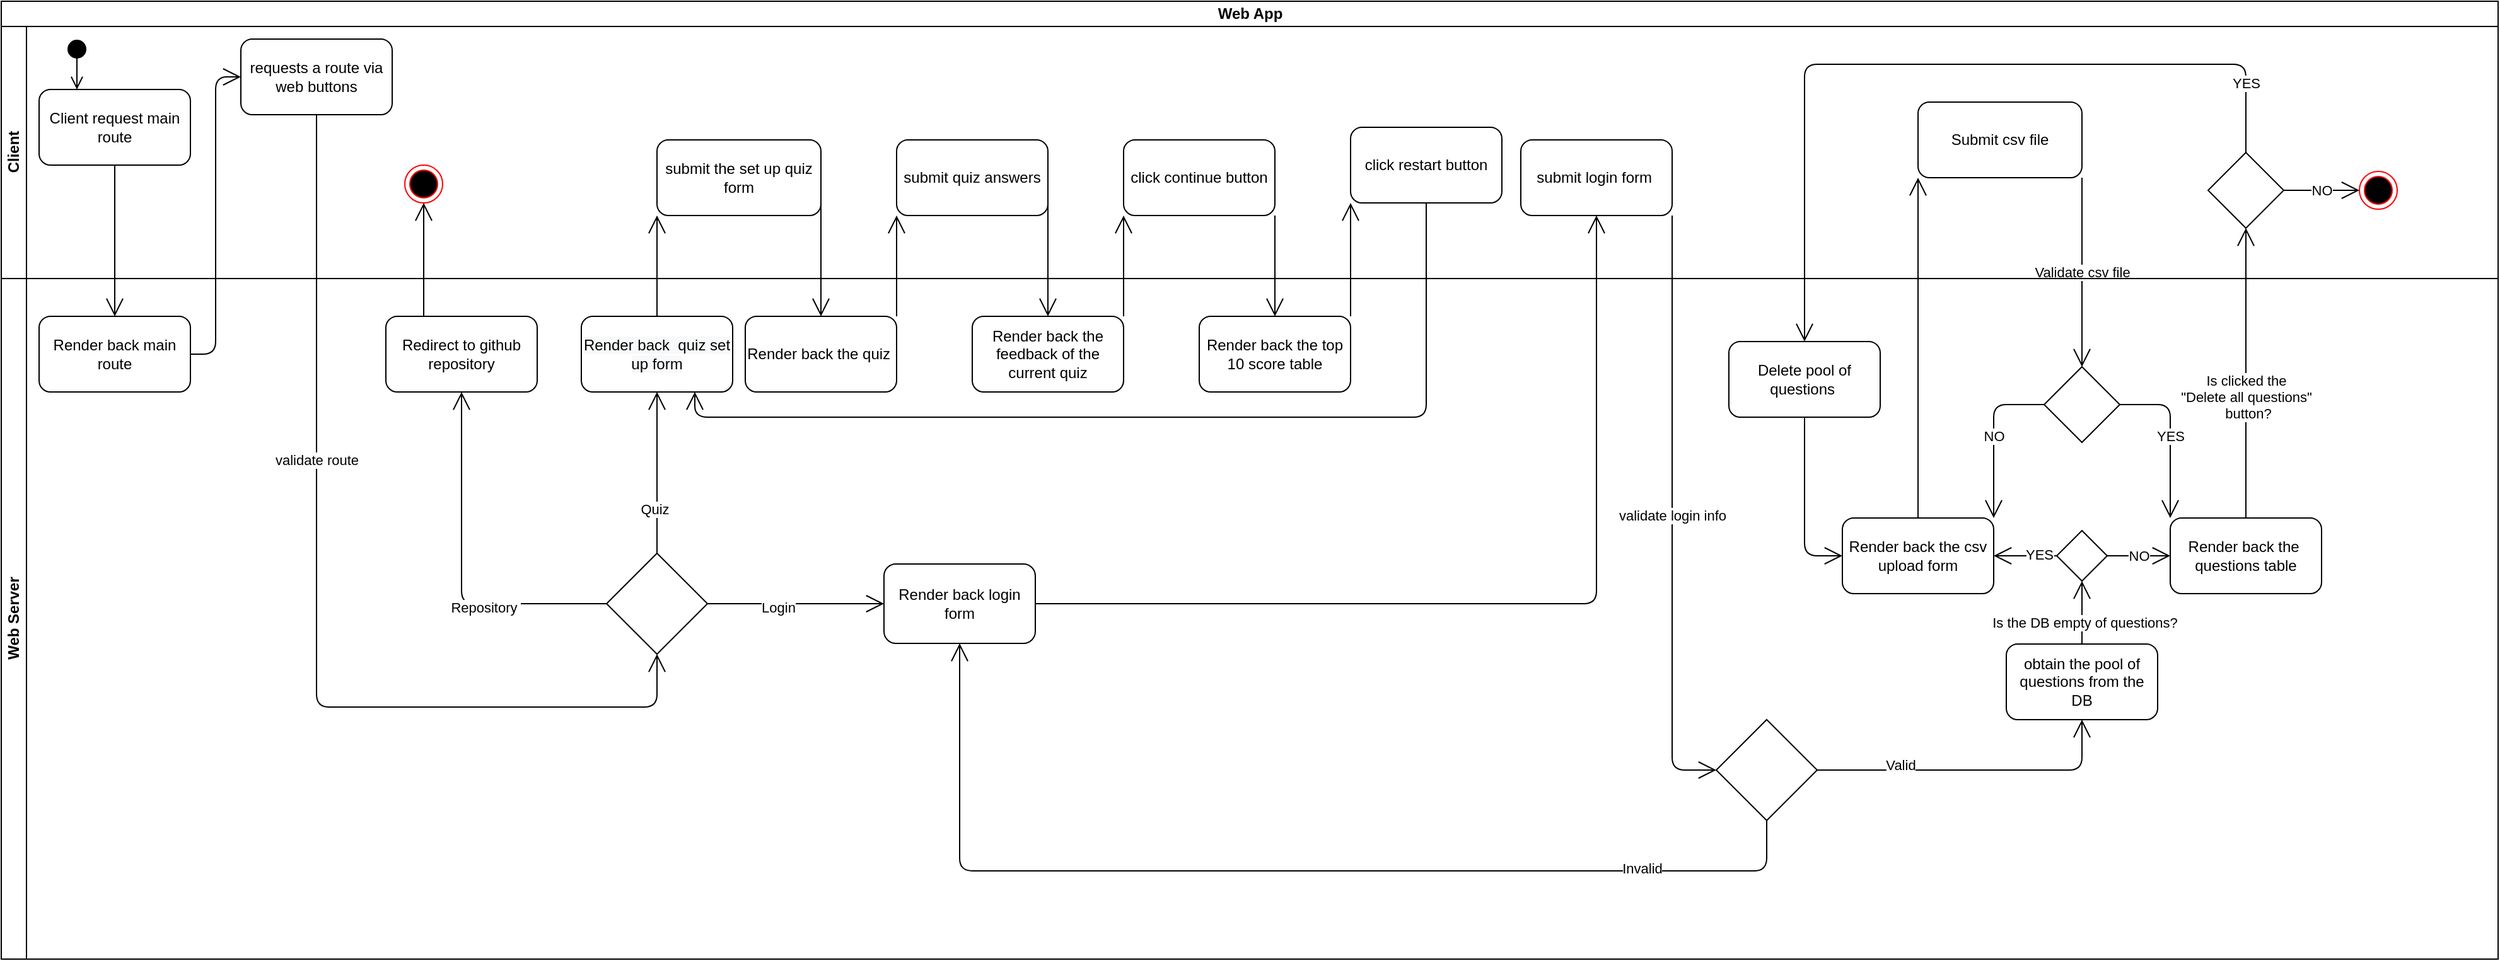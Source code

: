 <mxfile version="13.1.14" type="onedrive"><diagram name="Page-1" id="0783ab3e-0a74-02c8-0abd-f7b4e66b4bec"><mxGraphModel dx="1108" dy="1501" grid="1" gridSize="10" guides="1" tooltips="1" connect="1" arrows="1" fold="1" page="1" pageScale="1" pageWidth="850" pageHeight="1100" background="#ffffff" math="0" shadow="0"><root><mxCell id="0"/><mxCell id="1" parent="0"/><mxCell id="VA_WWsJjKDOaWjgS4fIE-39" value="Web App" style="swimlane;html=1;childLayout=stackLayout;resizeParent=1;resizeParentMax=0;horizontal=1;startSize=20;horizontalStack=0;" vertex="1" parent="1"><mxGeometry x="70" y="-220" width="1980" height="760" as="geometry"/></mxCell><mxCell id="VA_WWsJjKDOaWjgS4fIE-46" value="" style="endArrow=open;endFill=1;endSize=12;html=1;exitX=0.5;exitY=1;exitDx=0;exitDy=0;entryX=0.5;entryY=0;entryDx=0;entryDy=0;" edge="1" parent="VA_WWsJjKDOaWjgS4fIE-39" source="VA_WWsJjKDOaWjgS4fIE-45" target="VA_WWsJjKDOaWjgS4fIE-47"><mxGeometry width="160" relative="1" as="geometry"><mxPoint x="40" y="160" as="sourcePoint"/><mxPoint x="90" y="170" as="targetPoint"/></mxGeometry></mxCell><mxCell id="VA_WWsJjKDOaWjgS4fIE-49" value="" style="endArrow=open;endFill=1;endSize=12;html=1;exitX=1;exitY=0.5;exitDx=0;exitDy=0;entryX=0;entryY=0.5;entryDx=0;entryDy=0;edgeStyle=orthogonalEdgeStyle;" edge="1" parent="VA_WWsJjKDOaWjgS4fIE-39" source="VA_WWsJjKDOaWjgS4fIE-47" target="VA_WWsJjKDOaWjgS4fIE-53"><mxGeometry width="160" relative="1" as="geometry"><mxPoint x="390" y="310" as="sourcePoint"/><mxPoint x="220" y="80" as="targetPoint"/></mxGeometry></mxCell><mxCell id="VA_WWsJjKDOaWjgS4fIE-55" value="" style="endArrow=open;endFill=1;endSize=12;html=1;exitX=0.5;exitY=1;exitDx=0;exitDy=0;entryX=0;entryY=0.5;entryDx=0;entryDy=0;edgeStyle=orthogonalEdgeStyle;" edge="1" parent="VA_WWsJjKDOaWjgS4fIE-39" source="VA_WWsJjKDOaWjgS4fIE-53" target="VA_WWsJjKDOaWjgS4fIE-54"><mxGeometry width="160" relative="1" as="geometry"><mxPoint x="380" y="220" as="sourcePoint"/><mxPoint x="540" y="220" as="targetPoint"/><Array as="points"><mxPoint x="250" y="560"/><mxPoint x="520" y="560"/></Array></mxGeometry></mxCell><mxCell id="VA_WWsJjKDOaWjgS4fIE-56" value="validate route" style="edgeLabel;html=1;align=center;verticalAlign=middle;resizable=0;points=[];" vertex="1" connectable="0" parent="VA_WWsJjKDOaWjgS4fIE-55"><mxGeometry x="-0.3" relative="1" as="geometry"><mxPoint as="offset"/></mxGeometry></mxCell><mxCell id="VA_WWsJjKDOaWjgS4fIE-62" value="" style="endArrow=open;endFill=1;endSize=12;html=1;exitX=0.25;exitY=0;exitDx=0;exitDy=0;edgeStyle=orthogonalEdgeStyle;" edge="1" parent="VA_WWsJjKDOaWjgS4fIE-39" source="VA_WWsJjKDOaWjgS4fIE-58" target="VA_WWsJjKDOaWjgS4fIE-61"><mxGeometry width="160" relative="1" as="geometry"><mxPoint x="550" y="285" as="sourcePoint"/><mxPoint x="710" y="285" as="targetPoint"/></mxGeometry></mxCell><mxCell id="VA_WWsJjKDOaWjgS4fIE-70" value="" style="endArrow=open;endFill=1;endSize=12;html=1;exitX=0.5;exitY=0;exitDx=0;exitDy=0;entryX=0;entryY=1;entryDx=0;entryDy=0;" edge="1" parent="VA_WWsJjKDOaWjgS4fIE-39" source="VA_WWsJjKDOaWjgS4fIE-63" target="VA_WWsJjKDOaWjgS4fIE-71"><mxGeometry width="160" relative="1" as="geometry"><mxPoint x="550" y="295" as="sourcePoint"/><mxPoint x="680" y="185" as="targetPoint"/></mxGeometry></mxCell><mxCell id="VA_WWsJjKDOaWjgS4fIE-80" value="" style="endArrow=open;endFill=1;endSize=12;html=1;entryX=0.5;entryY=0;entryDx=0;entryDy=0;exitX=1;exitY=0.75;exitDx=0;exitDy=0;" edge="1" parent="VA_WWsJjKDOaWjgS4fIE-39" source="VA_WWsJjKDOaWjgS4fIE-71" target="VA_WWsJjKDOaWjgS4fIE-75"><mxGeometry width="160" relative="1" as="geometry"><mxPoint x="690" y="310" as="sourcePoint"/><mxPoint x="850" y="310" as="targetPoint"/></mxGeometry></mxCell><mxCell id="VA_WWsJjKDOaWjgS4fIE-81" value="" style="endArrow=open;endFill=1;endSize=12;html=1;exitX=1;exitY=0;exitDx=0;exitDy=0;entryX=0;entryY=1;entryDx=0;entryDy=0;" edge="1" parent="VA_WWsJjKDOaWjgS4fIE-39" source="VA_WWsJjKDOaWjgS4fIE-75" target="VA_WWsJjKDOaWjgS4fIE-79"><mxGeometry width="160" relative="1" as="geometry"><mxPoint x="690" y="330" as="sourcePoint"/><mxPoint x="850" y="330" as="targetPoint"/></mxGeometry></mxCell><mxCell id="VA_WWsJjKDOaWjgS4fIE-82" value="" style="endArrow=open;endFill=1;endSize=12;html=1;exitX=1;exitY=0.75;exitDx=0;exitDy=0;entryX=0.5;entryY=0;entryDx=0;entryDy=0;" edge="1" parent="VA_WWsJjKDOaWjgS4fIE-39" source="VA_WWsJjKDOaWjgS4fIE-79" target="VA_WWsJjKDOaWjgS4fIE-83"><mxGeometry width="160" relative="1" as="geometry"><mxPoint x="580" y="270" as="sourcePoint"/><mxPoint x="830" y="240" as="targetPoint"/></mxGeometry></mxCell><mxCell id="VA_WWsJjKDOaWjgS4fIE-85" value="" style="endArrow=open;endFill=1;endSize=12;html=1;entryX=0;entryY=1;entryDx=0;entryDy=0;exitX=1;exitY=0;exitDx=0;exitDy=0;" edge="1" parent="VA_WWsJjKDOaWjgS4fIE-39" source="VA_WWsJjKDOaWjgS4fIE-83" target="VA_WWsJjKDOaWjgS4fIE-84"><mxGeometry width="160" relative="1" as="geometry"><mxPoint x="800" y="260" as="sourcePoint"/><mxPoint x="960" y="260" as="targetPoint"/></mxGeometry></mxCell><mxCell id="VA_WWsJjKDOaWjgS4fIE-89" value="" style="endArrow=open;endFill=1;endSize=12;html=1;entryX=0.5;entryY=0;entryDx=0;entryDy=0;exitX=1;exitY=1;exitDx=0;exitDy=0;" edge="1" parent="VA_WWsJjKDOaWjgS4fIE-39" source="VA_WWsJjKDOaWjgS4fIE-84" target="VA_WWsJjKDOaWjgS4fIE-86"><mxGeometry width="160" relative="1" as="geometry"><mxPoint x="1010" y="190" as="sourcePoint"/><mxPoint x="970" y="330" as="targetPoint"/></mxGeometry></mxCell><mxCell id="VA_WWsJjKDOaWjgS4fIE-91" value="" style="endArrow=open;endFill=1;endSize=12;html=1;entryX=0;entryY=1;entryDx=0;entryDy=0;exitX=1;exitY=0;exitDx=0;exitDy=0;" edge="1" parent="VA_WWsJjKDOaWjgS4fIE-39" source="VA_WWsJjKDOaWjgS4fIE-86" target="VA_WWsJjKDOaWjgS4fIE-90"><mxGeometry width="160" relative="1" as="geometry"><mxPoint x="950" y="200" as="sourcePoint"/><mxPoint x="1110" y="200" as="targetPoint"/></mxGeometry></mxCell><mxCell id="VA_WWsJjKDOaWjgS4fIE-92" value="" style="endArrow=open;endFill=1;endSize=12;html=1;exitX=0.5;exitY=1;exitDx=0;exitDy=0;entryX=0.75;entryY=1;entryDx=0;entryDy=0;edgeStyle=orthogonalEdgeStyle;" edge="1" parent="VA_WWsJjKDOaWjgS4fIE-39" source="VA_WWsJjKDOaWjgS4fIE-90" target="VA_WWsJjKDOaWjgS4fIE-63"><mxGeometry width="160" relative="1" as="geometry"><mxPoint x="700" y="310" as="sourcePoint"/><mxPoint x="860" y="310" as="targetPoint"/><Array as="points"><mxPoint x="1130" y="330"/><mxPoint x="550" y="330"/></Array></mxGeometry></mxCell><mxCell id="VA_WWsJjKDOaWjgS4fIE-109" value="" style="endArrow=open;endFill=1;endSize=12;html=1;exitX=1;exitY=0.5;exitDx=0;exitDy=0;entryX=0.5;entryY=1;entryDx=0;entryDy=0;edgeStyle=orthogonalEdgeStyle;" edge="1" parent="VA_WWsJjKDOaWjgS4fIE-39" source="VA_WWsJjKDOaWjgS4fIE-64" target="VA_WWsJjKDOaWjgS4fIE-108"><mxGeometry width="160" relative="1" as="geometry"><mxPoint x="1000" y="350" as="sourcePoint"/><mxPoint x="1160" y="350" as="targetPoint"/></mxGeometry></mxCell><mxCell id="VA_WWsJjKDOaWjgS4fIE-123" value="validate login info" style="endArrow=open;endFill=1;endSize=12;html=1;exitX=1;exitY=1;exitDx=0;exitDy=0;entryX=0;entryY=0.5;entryDx=0;entryDy=0;edgeStyle=orthogonalEdgeStyle;" edge="1" parent="VA_WWsJjKDOaWjgS4fIE-39" source="VA_WWsJjKDOaWjgS4fIE-108" target="VA_WWsJjKDOaWjgS4fIE-121"><mxGeometry width="160" relative="1" as="geometry"><mxPoint x="1160" y="330" as="sourcePoint"/><mxPoint x="1320" y="330" as="targetPoint"/></mxGeometry></mxCell><mxCell id="VA_WWsJjKDOaWjgS4fIE-145" value="" style="endArrow=open;endFill=1;endSize=12;html=1;entryX=0;entryY=1;entryDx=0;entryDy=0;exitX=0.5;exitY=0;exitDx=0;exitDy=0;" edge="1" parent="VA_WWsJjKDOaWjgS4fIE-39" source="VA_WWsJjKDOaWjgS4fIE-135" target="VA_WWsJjKDOaWjgS4fIE-144"><mxGeometry width="160" relative="1" as="geometry"><mxPoint x="1220" y="260" as="sourcePoint"/><mxPoint x="1380" y="260" as="targetPoint"/></mxGeometry></mxCell><mxCell id="VA_WWsJjKDOaWjgS4fIE-149" value="Validate csv file" style="endArrow=open;endFill=1;endSize=12;html=1;entryX=0.5;entryY=0;entryDx=0;entryDy=0;exitX=1;exitY=1;exitDx=0;exitDy=0;" edge="1" parent="VA_WWsJjKDOaWjgS4fIE-39" source="VA_WWsJjKDOaWjgS4fIE-144" target="VA_WWsJjKDOaWjgS4fIE-148"><mxGeometry width="160" relative="1" as="geometry"><mxPoint x="1440" y="320" as="sourcePoint"/><mxPoint x="1600" y="320" as="targetPoint"/></mxGeometry></mxCell><mxCell id="VA_WWsJjKDOaWjgS4fIE-160" value="" style="endArrow=open;endFill=1;endSize=12;html=1;exitX=0.5;exitY=0;exitDx=0;exitDy=0;entryX=0.5;entryY=1;entryDx=0;entryDy=0;" edge="1" parent="VA_WWsJjKDOaWjgS4fIE-39" source="VA_WWsJjKDOaWjgS4fIE-136" target="VA_WWsJjKDOaWjgS4fIE-161"><mxGeometry width="160" relative="1" as="geometry"><mxPoint x="1490" y="270" as="sourcePoint"/><mxPoint x="1770" y="170" as="targetPoint"/></mxGeometry></mxCell><mxCell id="VA_WWsJjKDOaWjgS4fIE-162" value="Is clicked the&lt;br&gt;&quot;Delete all questions&quot;&lt;br&gt;&amp;nbsp;button?" style="edgeLabel;html=1;align=center;verticalAlign=middle;resizable=0;points=[];" vertex="1" connectable="0" parent="VA_WWsJjKDOaWjgS4fIE-160"><mxGeometry x="-0.165" relative="1" as="geometry"><mxPoint as="offset"/></mxGeometry></mxCell><mxCell id="VA_WWsJjKDOaWjgS4fIE-40" value="Client" style="swimlane;html=1;startSize=20;horizontal=0;" vertex="1" parent="VA_WWsJjKDOaWjgS4fIE-39"><mxGeometry y="20" width="1980" height="200" as="geometry"/></mxCell><mxCell id="VA_WWsJjKDOaWjgS4fIE-44" value="" style="html=1;verticalAlign=bottom;startArrow=circle;startFill=1;endArrow=open;startSize=6;endSize=8;entryX=0.25;entryY=0;entryDx=0;entryDy=0;" edge="1" parent="VA_WWsJjKDOaWjgS4fIE-40" target="VA_WWsJjKDOaWjgS4fIE-45"><mxGeometry width="80" relative="1" as="geometry"><mxPoint x="60" y="10" as="sourcePoint"/><mxPoint x="60" y="50" as="targetPoint"/></mxGeometry></mxCell><mxCell id="VA_WWsJjKDOaWjgS4fIE-53" value="requests a route via web buttons" style="rounded=1;whiteSpace=wrap;html=1;" vertex="1" parent="VA_WWsJjKDOaWjgS4fIE-40"><mxGeometry x="190" y="10" width="120" height="60" as="geometry"/></mxCell><mxCell id="VA_WWsJjKDOaWjgS4fIE-144" value="Submit csv file" style="rounded=1;whiteSpace=wrap;html=1;" vertex="1" parent="VA_WWsJjKDOaWjgS4fIE-40"><mxGeometry x="1520" y="60" width="130" height="60" as="geometry"/></mxCell><mxCell id="VA_WWsJjKDOaWjgS4fIE-108" value="submit login form&amp;nbsp;" style="rounded=1;whiteSpace=wrap;html=1;" vertex="1" parent="VA_WWsJjKDOaWjgS4fIE-40"><mxGeometry x="1205" y="90" width="120" height="60" as="geometry"/></mxCell><mxCell id="VA_WWsJjKDOaWjgS4fIE-172" value="" style="ellipse;html=1;shape=endState;fillColor=#000000;strokeColor=#ff0000;" vertex="1" parent="VA_WWsJjKDOaWjgS4fIE-40"><mxGeometry x="1870" y="115" width="30" height="30" as="geometry"/></mxCell><mxCell id="VA_WWsJjKDOaWjgS4fIE-161" value="" style="rhombus;whiteSpace=wrap;html=1;" vertex="1" parent="VA_WWsJjKDOaWjgS4fIE-40"><mxGeometry x="1750" y="100" width="60" height="60" as="geometry"/></mxCell><mxCell id="VA_WWsJjKDOaWjgS4fIE-45" value="Client request main&lt;br&gt;route" style="rounded=1;whiteSpace=wrap;html=1;" vertex="1" parent="VA_WWsJjKDOaWjgS4fIE-40"><mxGeometry x="30" y="50" width="120" height="60" as="geometry"/></mxCell><mxCell id="VA_WWsJjKDOaWjgS4fIE-71" value="submit the set up quiz form" style="rounded=1;whiteSpace=wrap;html=1;" vertex="1" parent="VA_WWsJjKDOaWjgS4fIE-40"><mxGeometry x="520" y="90" width="130" height="60" as="geometry"/></mxCell><mxCell id="VA_WWsJjKDOaWjgS4fIE-84" value="click continue button" style="rounded=1;whiteSpace=wrap;html=1;" vertex="1" parent="VA_WWsJjKDOaWjgS4fIE-40"><mxGeometry x="890" y="90" width="120" height="60" as="geometry"/></mxCell><mxCell id="VA_WWsJjKDOaWjgS4fIE-90" value="click restart button" style="rounded=1;whiteSpace=wrap;html=1;" vertex="1" parent="VA_WWsJjKDOaWjgS4fIE-40"><mxGeometry x="1070" y="80" width="120" height="60" as="geometry"/></mxCell><mxCell id="VA_WWsJjKDOaWjgS4fIE-61" value="" style="ellipse;html=1;shape=endState;fillColor=#000000;strokeColor=#ff0000;" vertex="1" parent="VA_WWsJjKDOaWjgS4fIE-40"><mxGeometry x="320" y="110" width="30" height="30" as="geometry"/></mxCell><mxCell id="VA_WWsJjKDOaWjgS4fIE-79" value="submit quiz answers" style="rounded=1;whiteSpace=wrap;html=1;" vertex="1" parent="VA_WWsJjKDOaWjgS4fIE-40"><mxGeometry x="710" y="90" width="120" height="60" as="geometry"/></mxCell><mxCell id="VA_WWsJjKDOaWjgS4fIE-173" value="NO" style="endArrow=open;endFill=1;endSize=12;html=1;entryX=0;entryY=0.5;entryDx=0;entryDy=0;exitX=1;exitY=0.5;exitDx=0;exitDy=0;" edge="1" parent="VA_WWsJjKDOaWjgS4fIE-40" source="VA_WWsJjKDOaWjgS4fIE-161" target="VA_WWsJjKDOaWjgS4fIE-172"><mxGeometry width="160" relative="1" as="geometry"><mxPoint x="1410" y="250" as="sourcePoint"/><mxPoint x="1570" y="250" as="targetPoint"/></mxGeometry></mxCell><mxCell id="VA_WWsJjKDOaWjgS4fIE-41" value="Web Server" style="swimlane;html=1;startSize=20;horizontal=0;" vertex="1" parent="VA_WWsJjKDOaWjgS4fIE-39"><mxGeometry y="220" width="1980" height="540" as="geometry"/></mxCell><mxCell id="VA_WWsJjKDOaWjgS4fIE-86" value="Render back the top 10 score table" style="rounded=1;whiteSpace=wrap;html=1;" vertex="1" parent="VA_WWsJjKDOaWjgS4fIE-41"><mxGeometry x="950" y="30" width="120" height="60" as="geometry"/></mxCell><mxCell id="VA_WWsJjKDOaWjgS4fIE-47" value="Render back main route" style="rounded=1;whiteSpace=wrap;html=1;" vertex="1" parent="VA_WWsJjKDOaWjgS4fIE-41"><mxGeometry x="30" y="30" width="120" height="60" as="geometry"/></mxCell><mxCell id="VA_WWsJjKDOaWjgS4fIE-58" value="Redirect to github repository" style="rounded=1;whiteSpace=wrap;html=1;" vertex="1" parent="VA_WWsJjKDOaWjgS4fIE-41"><mxGeometry x="305" y="30" width="120" height="60" as="geometry"/></mxCell><mxCell id="VA_WWsJjKDOaWjgS4fIE-59" value="" style="endArrow=open;endFill=1;endSize=12;html=1;entryX=0.5;entryY=1;entryDx=0;entryDy=0;exitX=0.5;exitY=0;exitDx=0;exitDy=0;edgeStyle=orthogonalEdgeStyle;" edge="1" parent="VA_WWsJjKDOaWjgS4fIE-41" source="VA_WWsJjKDOaWjgS4fIE-54" target="VA_WWsJjKDOaWjgS4fIE-58"><mxGeometry width="160" relative="1" as="geometry"><mxPoint x="557.5" y="155" as="sourcePoint"/><mxPoint x="372.5" y="150" as="targetPoint"/></mxGeometry></mxCell><mxCell id="VA_WWsJjKDOaWjgS4fIE-60" value="Repository&amp;nbsp;" style="edgeLabel;html=1;align=center;verticalAlign=middle;resizable=0;points=[];" vertex="1" connectable="0" parent="VA_WWsJjKDOaWjgS4fIE-59"><mxGeometry x="-0.32" y="3" relative="1" as="geometry"><mxPoint as="offset"/></mxGeometry></mxCell><mxCell id="VA_WWsJjKDOaWjgS4fIE-66" value="" style="endArrow=open;endFill=1;endSize=12;html=1;entryX=0.5;entryY=1;entryDx=0;entryDy=0;exitX=1;exitY=0.5;exitDx=0;exitDy=0;edgeStyle=orthogonalEdgeStyle;" edge="1" parent="VA_WWsJjKDOaWjgS4fIE-41" source="VA_WWsJjKDOaWjgS4fIE-54" target="VA_WWsJjKDOaWjgS4fIE-63"><mxGeometry width="160" relative="1" as="geometry"><mxPoint x="577.5" y="235" as="sourcePoint"/><mxPoint x="507.5" y="130" as="targetPoint"/></mxGeometry></mxCell><mxCell id="VA_WWsJjKDOaWjgS4fIE-68" value="Quiz" style="edgeLabel;html=1;align=center;verticalAlign=middle;resizable=0;points=[];" vertex="1" connectable="0" parent="VA_WWsJjKDOaWjgS4fIE-66"><mxGeometry x="-0.445" y="2" relative="1" as="geometry"><mxPoint as="offset"/></mxGeometry></mxCell><mxCell id="VA_WWsJjKDOaWjgS4fIE-65" value="" style="endArrow=open;endFill=1;endSize=12;html=1;entryX=0;entryY=0.5;entryDx=0;entryDy=0;exitX=0.5;exitY=1;exitDx=0;exitDy=0;edgeStyle=orthogonalEdgeStyle;" edge="1" parent="VA_WWsJjKDOaWjgS4fIE-41" source="VA_WWsJjKDOaWjgS4fIE-54" target="VA_WWsJjKDOaWjgS4fIE-64"><mxGeometry width="160" relative="1" as="geometry"><mxPoint x="577.5" y="235" as="sourcePoint"/><mxPoint x="587.5" y="335" as="targetPoint"/></mxGeometry></mxCell><mxCell id="VA_WWsJjKDOaWjgS4fIE-67" value="Login" style="edgeLabel;html=1;align=center;verticalAlign=middle;resizable=0;points=[];" vertex="1" connectable="0" parent="VA_WWsJjKDOaWjgS4fIE-65"><mxGeometry x="-0.198" y="-3" relative="1" as="geometry"><mxPoint as="offset"/></mxGeometry></mxCell><mxCell id="VA_WWsJjKDOaWjgS4fIE-63" value="&#10;&#10;&lt;span style=&quot;color: rgb(0, 0, 0); font-family: helvetica; font-size: 12px; font-style: normal; font-weight: 400; letter-spacing: normal; text-align: center; text-indent: 0px; text-transform: none; word-spacing: 0px; background-color: rgb(248, 249, 250); display: inline; float: none;&quot;&gt;Render back&amp;nbsp; quiz set up form&lt;/span&gt;&#10;&#10;" style="rounded=1;whiteSpace=wrap;html=1;" vertex="1" parent="VA_WWsJjKDOaWjgS4fIE-41"><mxGeometry x="460" y="30" width="120" height="60" as="geometry"/></mxCell><mxCell id="VA_WWsJjKDOaWjgS4fIE-75" value="Render back the quiz&amp;nbsp;" style="rounded=1;whiteSpace=wrap;html=1;" vertex="1" parent="VA_WWsJjKDOaWjgS4fIE-41"><mxGeometry x="590" y="30" width="120" height="60" as="geometry"/></mxCell><mxCell id="VA_WWsJjKDOaWjgS4fIE-83" value="Render back the feedback of the current quiz" style="rounded=1;whiteSpace=wrap;html=1;" vertex="1" parent="VA_WWsJjKDOaWjgS4fIE-41"><mxGeometry x="770" y="30" width="120" height="60" as="geometry"/></mxCell><mxCell id="VA_WWsJjKDOaWjgS4fIE-166" value="Delete pool of questions&amp;nbsp;" style="rounded=1;whiteSpace=wrap;html=1;" vertex="1" parent="VA_WWsJjKDOaWjgS4fIE-41"><mxGeometry x="1370" y="50" width="120" height="60" as="geometry"/></mxCell><mxCell id="VA_WWsJjKDOaWjgS4fIE-54" value="" style="rhombus;whiteSpace=wrap;html=1;rotation=-90;" vertex="1" parent="VA_WWsJjKDOaWjgS4fIE-41"><mxGeometry x="480" y="218" width="80" height="80" as="geometry"/></mxCell><mxCell id="VA_WWsJjKDOaWjgS4fIE-64" value="Render back login form" style="rounded=1;whiteSpace=wrap;html=1;" vertex="1" parent="VA_WWsJjKDOaWjgS4fIE-41"><mxGeometry x="700" y="226.5" width="120" height="63" as="geometry"/></mxCell><mxCell id="VA_WWsJjKDOaWjgS4fIE-126" value="" style="endArrow=open;endFill=1;endSize=12;html=1;entryX=0.5;entryY=1;entryDx=0;entryDy=0;exitX=0.5;exitY=1;exitDx=0;exitDy=0;edgeStyle=orthogonalEdgeStyle;" edge="1" parent="VA_WWsJjKDOaWjgS4fIE-41" source="VA_WWsJjKDOaWjgS4fIE-121" target="VA_WWsJjKDOaWjgS4fIE-64"><mxGeometry width="160" relative="1" as="geometry"><mxPoint x="1050" y="240" as="sourcePoint"/><mxPoint x="1210" y="240" as="targetPoint"/><Array as="points"><mxPoint x="1400" y="470"/><mxPoint x="760" y="470"/></Array></mxGeometry></mxCell><mxCell id="VA_WWsJjKDOaWjgS4fIE-146" value="Invalid" style="edgeLabel;html=1;align=center;verticalAlign=middle;resizable=0;points=[];" vertex="1" connectable="0" parent="VA_WWsJjKDOaWjgS4fIE-126"><mxGeometry x="-0.677" y="-2" relative="1" as="geometry"><mxPoint as="offset"/></mxGeometry></mxCell><mxCell id="VA_WWsJjKDOaWjgS4fIE-121" value="" style="rhombus;whiteSpace=wrap;html=1;" vertex="1" parent="VA_WWsJjKDOaWjgS4fIE-41"><mxGeometry x="1360" y="350" width="80" height="80" as="geometry"/></mxCell><mxCell id="VA_WWsJjKDOaWjgS4fIE-148" value="" style="rhombus;whiteSpace=wrap;html=1;" vertex="1" parent="VA_WWsJjKDOaWjgS4fIE-41"><mxGeometry x="1620" y="70" width="60" height="60" as="geometry"/></mxCell><mxCell id="VA_WWsJjKDOaWjgS4fIE-152" value="YES" style="endArrow=open;endFill=1;endSize=12;html=1;exitX=1;exitY=0.5;exitDx=0;exitDy=0;entryX=0;entryY=0;entryDx=0;entryDy=0;edgeStyle=orthogonalEdgeStyle;" edge="1" parent="VA_WWsJjKDOaWjgS4fIE-41" source="VA_WWsJjKDOaWjgS4fIE-148" target="VA_WWsJjKDOaWjgS4fIE-136"><mxGeometry width="160" relative="1" as="geometry"><mxPoint x="1740" y="105" as="sourcePoint"/><mxPoint x="1700" y="200" as="targetPoint"/></mxGeometry></mxCell><mxCell id="VA_WWsJjKDOaWjgS4fIE-135" value="Render back the csv upload form" style="rounded=1;whiteSpace=wrap;html=1;" vertex="1" parent="VA_WWsJjKDOaWjgS4fIE-41"><mxGeometry x="1460" y="190" width="120" height="60" as="geometry"/></mxCell><mxCell id="VA_WWsJjKDOaWjgS4fIE-132" value="" style="rhombus;whiteSpace=wrap;html=1;" vertex="1" parent="VA_WWsJjKDOaWjgS4fIE-41"><mxGeometry x="1630" y="200" width="40" height="40" as="geometry"/></mxCell><mxCell id="VA_WWsJjKDOaWjgS4fIE-136" value="Render back the&amp;nbsp; questions table" style="rounded=1;whiteSpace=wrap;html=1;" vertex="1" parent="VA_WWsJjKDOaWjgS4fIE-41"><mxGeometry x="1720" y="190" width="120" height="60" as="geometry"/></mxCell><mxCell id="VA_WWsJjKDOaWjgS4fIE-129" value="obtain the pool of questions from the DB" style="rounded=1;whiteSpace=wrap;html=1;" vertex="1" parent="VA_WWsJjKDOaWjgS4fIE-41"><mxGeometry x="1590" y="290" width="120" height="60" as="geometry"/></mxCell><mxCell id="VA_WWsJjKDOaWjgS4fIE-130" value="" style="endArrow=open;endFill=1;endSize=12;html=1;entryX=0.5;entryY=1;entryDx=0;entryDy=0;exitX=1;exitY=0.5;exitDx=0;exitDy=0;edgeStyle=orthogonalEdgeStyle;" edge="1" parent="VA_WWsJjKDOaWjgS4fIE-41" source="VA_WWsJjKDOaWjgS4fIE-121" target="VA_WWsJjKDOaWjgS4fIE-129"><mxGeometry width="160" relative="1" as="geometry"><mxPoint x="1530" y="390" as="sourcePoint"/><mxPoint x="1500" y="350" as="targetPoint"/></mxGeometry></mxCell><mxCell id="VA_WWsJjKDOaWjgS4fIE-131" value="Valid" style="edgeLabel;html=1;align=center;verticalAlign=middle;resizable=0;points=[];" vertex="1" connectable="0" parent="VA_WWsJjKDOaWjgS4fIE-130"><mxGeometry x="-0.475" y="4" relative="1" as="geometry"><mxPoint as="offset"/></mxGeometry></mxCell><mxCell id="VA_WWsJjKDOaWjgS4fIE-139" value="" style="endArrow=open;endFill=1;endSize=12;html=1;entryX=0.5;entryY=1;entryDx=0;entryDy=0;exitX=0.5;exitY=0;exitDx=0;exitDy=0;" edge="1" parent="VA_WWsJjKDOaWjgS4fIE-41" source="VA_WWsJjKDOaWjgS4fIE-129" target="VA_WWsJjKDOaWjgS4fIE-132"><mxGeometry width="160" relative="1" as="geometry"><mxPoint x="1370" y="250" as="sourcePoint"/><mxPoint x="1530" y="250" as="targetPoint"/></mxGeometry></mxCell><mxCell id="VA_WWsJjKDOaWjgS4fIE-143" value="Is the DB empty of questions?" style="edgeLabel;html=1;align=center;verticalAlign=middle;resizable=0;points=[];" vertex="1" connectable="0" parent="VA_WWsJjKDOaWjgS4fIE-139"><mxGeometry x="-0.32" y="-2" relative="1" as="geometry"><mxPoint as="offset"/></mxGeometry></mxCell><mxCell id="VA_WWsJjKDOaWjgS4fIE-140" value="NO" style="endArrow=open;endFill=1;endSize=12;html=1;entryX=0;entryY=0.5;entryDx=0;entryDy=0;exitX=1;exitY=0.5;exitDx=0;exitDy=0;" edge="1" parent="VA_WWsJjKDOaWjgS4fIE-41" source="VA_WWsJjKDOaWjgS4fIE-132" target="VA_WWsJjKDOaWjgS4fIE-136"><mxGeometry width="160" relative="1" as="geometry"><mxPoint x="1370" y="250" as="sourcePoint"/><mxPoint x="1530" y="250" as="targetPoint"/></mxGeometry></mxCell><mxCell id="VA_WWsJjKDOaWjgS4fIE-141" value="" style="endArrow=open;endFill=1;endSize=12;html=1;exitX=0;exitY=0.5;exitDx=0;exitDy=0;entryX=1;entryY=0.5;entryDx=0;entryDy=0;" edge="1" parent="VA_WWsJjKDOaWjgS4fIE-41" source="VA_WWsJjKDOaWjgS4fIE-132" target="VA_WWsJjKDOaWjgS4fIE-135"><mxGeometry width="160" relative="1" as="geometry"><mxPoint x="1370" y="250" as="sourcePoint"/><mxPoint x="1590" y="220" as="targetPoint"/></mxGeometry></mxCell><mxCell id="VA_WWsJjKDOaWjgS4fIE-142" value="YES" style="edgeLabel;html=1;align=center;verticalAlign=middle;resizable=0;points=[];" vertex="1" connectable="0" parent="VA_WWsJjKDOaWjgS4fIE-141"><mxGeometry x="-0.44" y="-1" relative="1" as="geometry"><mxPoint as="offset"/></mxGeometry></mxCell><mxCell id="VA_WWsJjKDOaWjgS4fIE-150" value="NO" style="endArrow=open;endFill=1;endSize=12;html=1;exitX=0;exitY=0.5;exitDx=0;exitDy=0;entryX=1;entryY=0;entryDx=0;entryDy=0;edgeStyle=orthogonalEdgeStyle;" edge="1" parent="VA_WWsJjKDOaWjgS4fIE-41" source="VA_WWsJjKDOaWjgS4fIE-148" target="VA_WWsJjKDOaWjgS4fIE-135"><mxGeometry width="160" relative="1" as="geometry"><mxPoint x="1450" y="210" as="sourcePoint"/><mxPoint x="1610" y="210" as="targetPoint"/></mxGeometry></mxCell><mxCell id="VA_WWsJjKDOaWjgS4fIE-169" value="" style="endArrow=open;endFill=1;endSize=12;html=1;exitX=0.5;exitY=1;exitDx=0;exitDy=0;entryX=0;entryY=0.5;entryDx=0;entryDy=0;edgeStyle=orthogonalEdgeStyle;" edge="1" parent="VA_WWsJjKDOaWjgS4fIE-41" source="VA_WWsJjKDOaWjgS4fIE-166" target="VA_WWsJjKDOaWjgS4fIE-135"><mxGeometry width="160" relative="1" as="geometry"><mxPoint x="1410" y="170" as="sourcePoint"/><mxPoint x="1570" y="170" as="targetPoint"/></mxGeometry></mxCell><mxCell id="VA_WWsJjKDOaWjgS4fIE-167" value="" style="endArrow=open;endFill=1;endSize=12;html=1;entryX=0.5;entryY=0;entryDx=0;entryDy=0;exitX=0.5;exitY=0;exitDx=0;exitDy=0;edgeStyle=orthogonalEdgeStyle;" edge="1" parent="VA_WWsJjKDOaWjgS4fIE-39" source="VA_WWsJjKDOaWjgS4fIE-161" target="VA_WWsJjKDOaWjgS4fIE-166"><mxGeometry width="160" relative="1" as="geometry"><mxPoint x="1510" y="270" as="sourcePoint"/><mxPoint x="1670" y="270" as="targetPoint"/><Array as="points"><mxPoint x="1780" y="50"/><mxPoint x="1430" y="50"/></Array></mxGeometry></mxCell><mxCell id="VA_WWsJjKDOaWjgS4fIE-168" value="YES" style="edgeLabel;html=1;align=center;verticalAlign=middle;resizable=0;points=[];" vertex="1" connectable="0" parent="VA_WWsJjKDOaWjgS4fIE-167"><mxGeometry x="-0.828" relative="1" as="geometry"><mxPoint as="offset"/></mxGeometry></mxCell></root></mxGraphModel></diagram></mxfile>